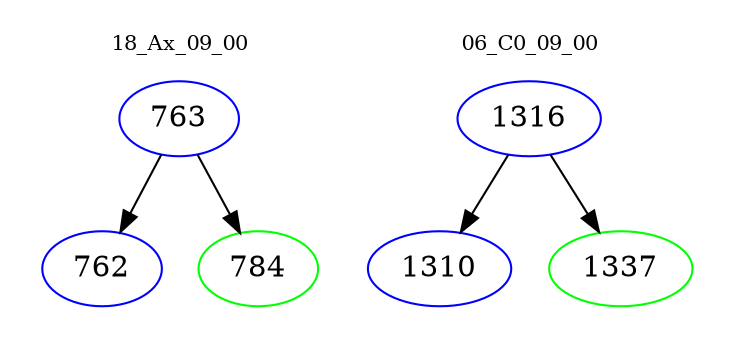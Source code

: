 digraph{
subgraph cluster_0 {
color = white
label = "18_Ax_09_00";
fontsize=10;
T0_763 [label="763", color="blue"]
T0_763 -> T0_762 [color="black"]
T0_762 [label="762", color="blue"]
T0_763 -> T0_784 [color="black"]
T0_784 [label="784", color="green"]
}
subgraph cluster_1 {
color = white
label = "06_C0_09_00";
fontsize=10;
T1_1316 [label="1316", color="blue"]
T1_1316 -> T1_1310 [color="black"]
T1_1310 [label="1310", color="blue"]
T1_1316 -> T1_1337 [color="black"]
T1_1337 [label="1337", color="green"]
}
}
